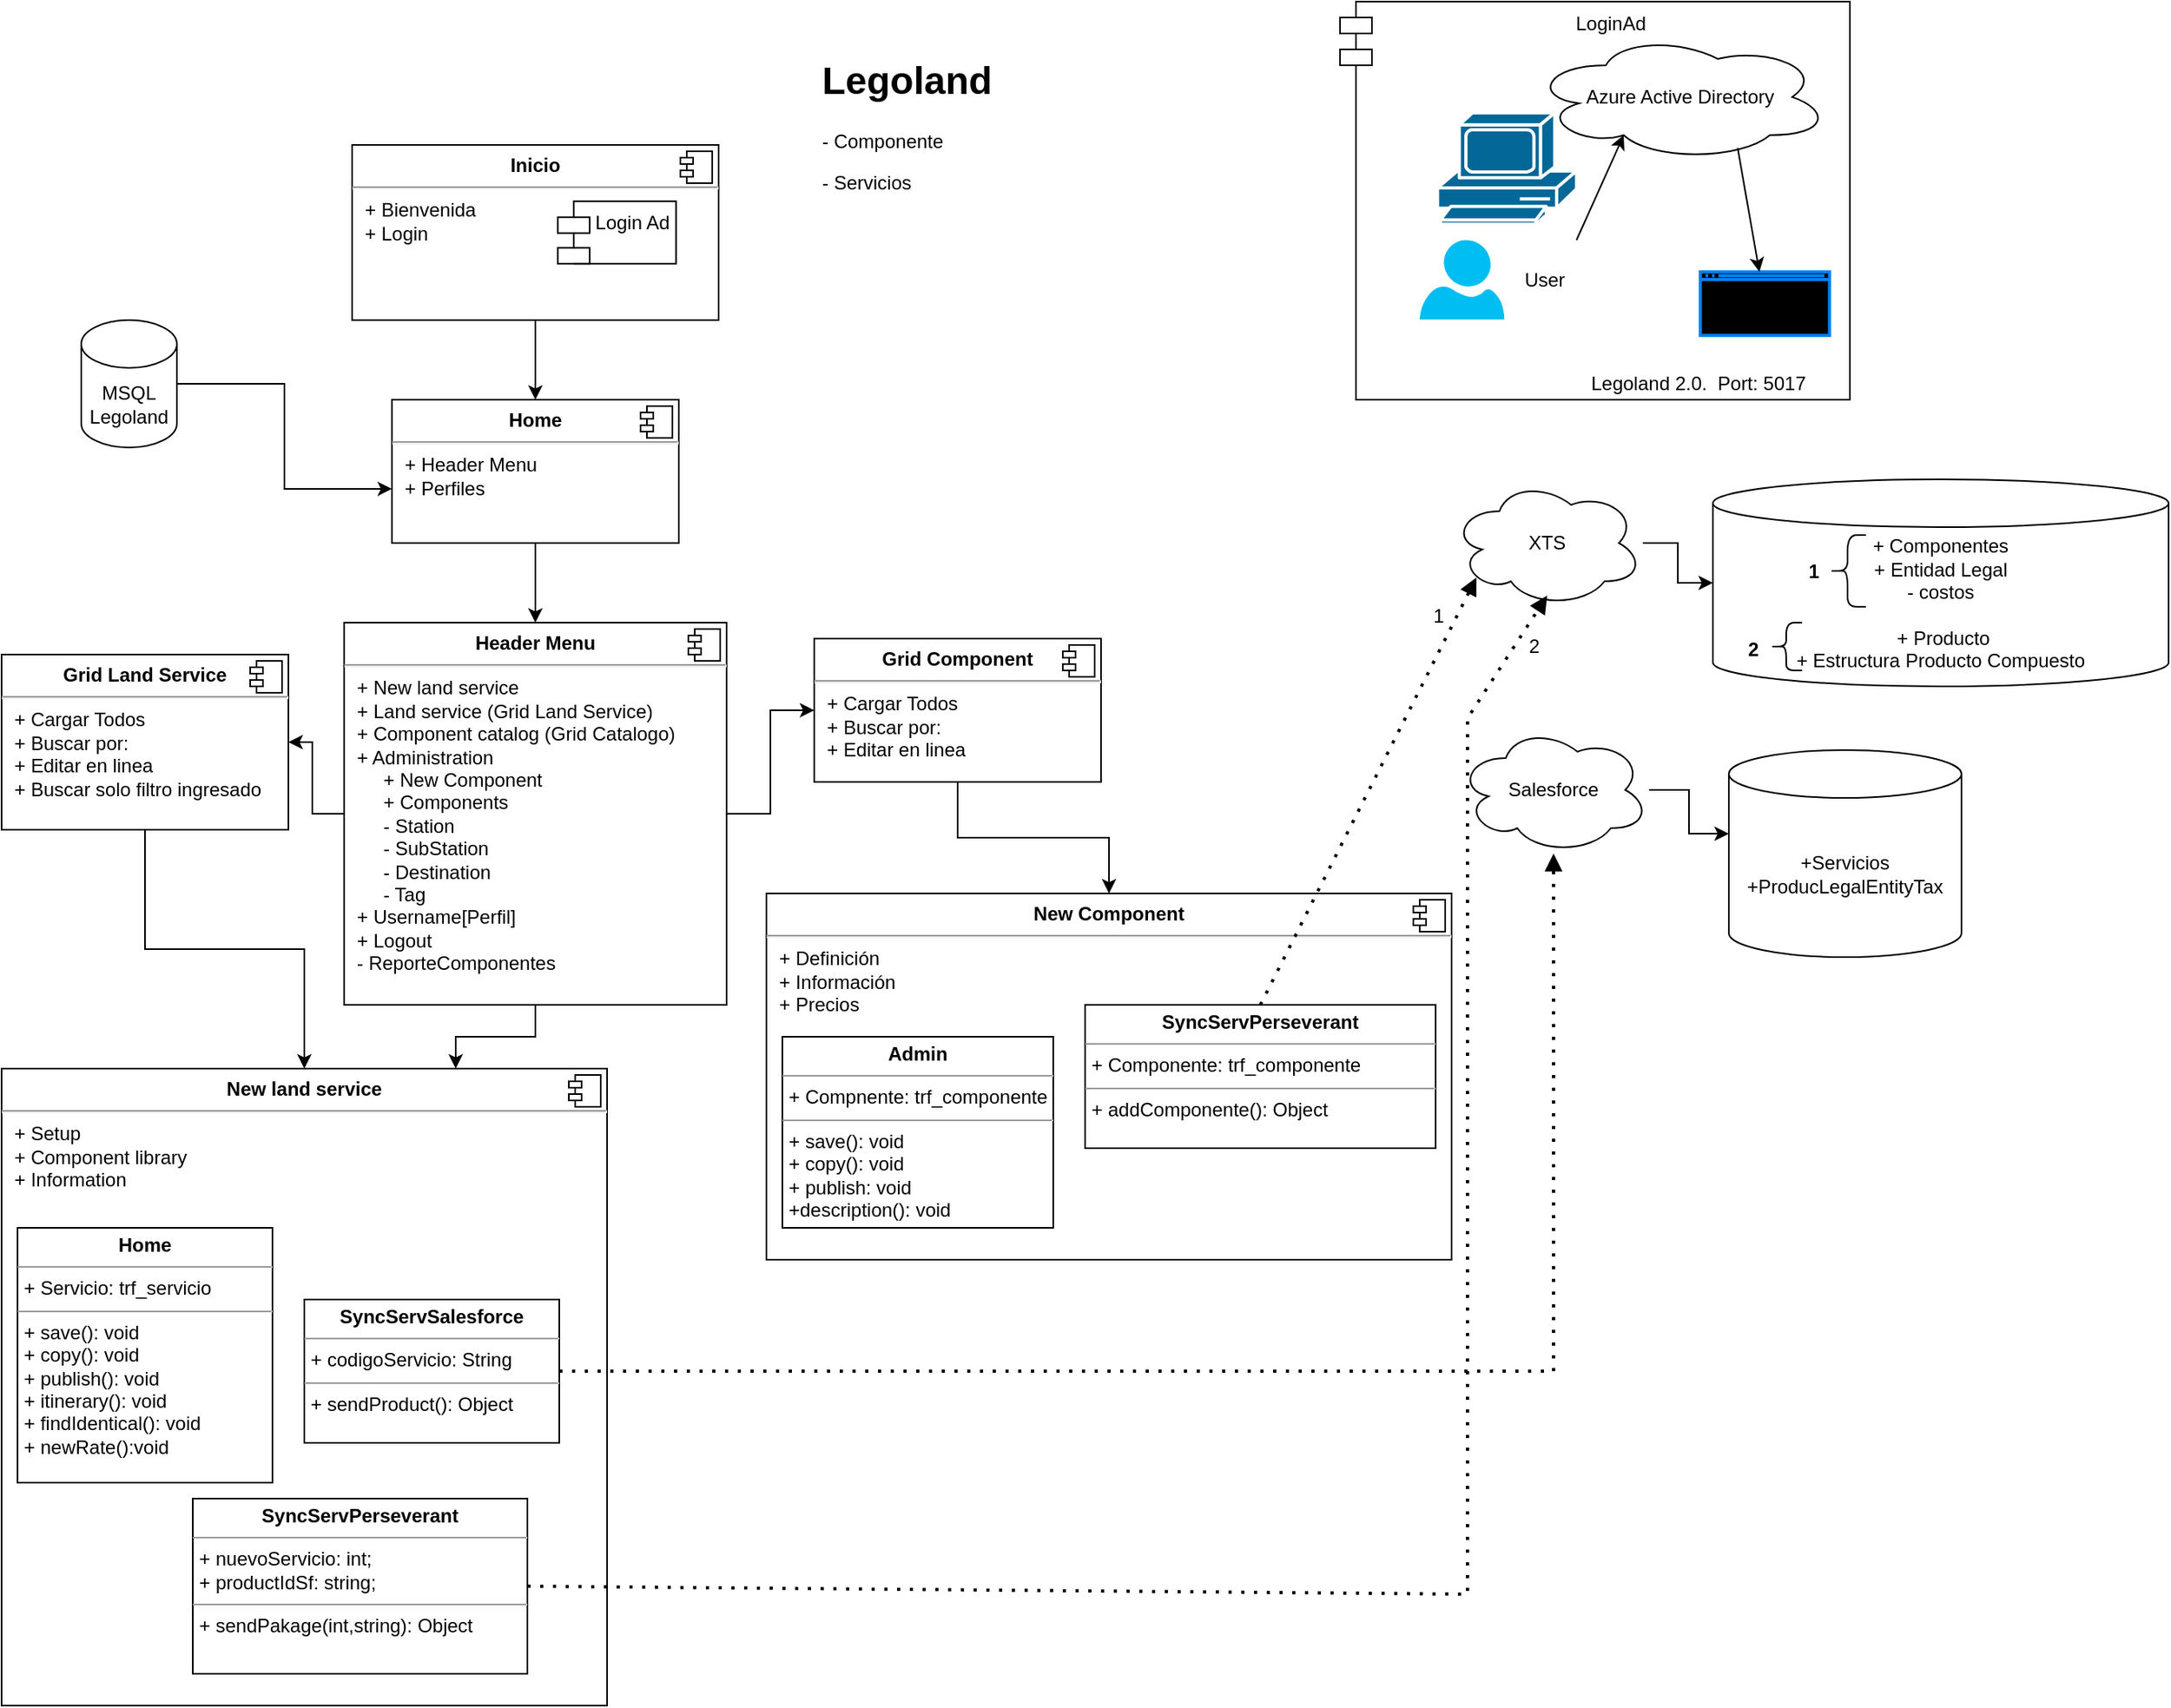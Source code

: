 <mxfile version="23.0.2" type="device">
  <diagram name="Página-1" id="hvUKiegdO5NY6V_EGWbR">
    <mxGraphModel dx="1306" dy="854" grid="1" gridSize="10" guides="1" tooltips="1" connect="1" arrows="1" fold="1" page="1" pageScale="1" pageWidth="827" pageHeight="1169" math="0" shadow="0">
      <root>
        <mxCell id="0" />
        <mxCell id="1" parent="0" />
        <mxCell id="Fd9paL_t9iBPJfcG7-ev-1" value="MSQL&lt;br&gt;Legoland" style="shape=cylinder3;whiteSpace=wrap;html=1;boundedLbl=1;backgroundOutline=1;size=15;" parent="1" vertex="1">
          <mxGeometry x="60" y="210" width="60" height="80" as="geometry" />
        </mxCell>
        <mxCell id="Fd9paL_t9iBPJfcG7-ev-6" value="" style="group" parent="1" vertex="1" connectable="0">
          <mxGeometry x="230" y="100" width="230" height="110" as="geometry" />
        </mxCell>
        <mxCell id="Fd9paL_t9iBPJfcG7-ev-2" value="&lt;p style=&quot;margin:0px;margin-top:6px;text-align:center;&quot;&gt;&lt;b&gt;Inicio&lt;/b&gt;&lt;/p&gt;&lt;hr&gt;&lt;p style=&quot;margin:0px;margin-left:8px;&quot;&gt;+ Bienvenida&lt;/p&gt;&lt;p style=&quot;margin:0px;margin-left:8px;&quot;&gt;+ Login&lt;/p&gt;" style="align=left;overflow=fill;html=1;dropTarget=0;whiteSpace=wrap;movable=1;resizable=1;rotatable=1;deletable=1;editable=1;locked=0;connectable=1;" parent="Fd9paL_t9iBPJfcG7-ev-6" vertex="1">
          <mxGeometry width="230" height="110" as="geometry" />
        </mxCell>
        <mxCell id="Fd9paL_t9iBPJfcG7-ev-3" value="" style="shape=component;jettyWidth=8;jettyHeight=4;movable=1;resizable=1;rotatable=1;deletable=1;editable=1;locked=0;connectable=1;" parent="Fd9paL_t9iBPJfcG7-ev-2" vertex="1">
          <mxGeometry x="1" width="20" height="20" relative="1" as="geometry">
            <mxPoint x="-24" y="4" as="offset" />
          </mxGeometry>
        </mxCell>
        <mxCell id="Fd9paL_t9iBPJfcG7-ev-4" value="Login Ad" style="shape=module;align=left;spacingLeft=20;align=center;verticalAlign=top;whiteSpace=wrap;html=1;movable=1;resizable=1;rotatable=1;deletable=1;editable=1;locked=0;connectable=1;" parent="Fd9paL_t9iBPJfcG7-ev-6" vertex="1">
          <mxGeometry x="129.097" y="35.357" width="74.194" height="39.286" as="geometry" />
        </mxCell>
        <mxCell id="Fd9paL_t9iBPJfcG7-ev-7" value="" style="endArrow=classic;html=1;rounded=0;exitX=0.5;exitY=1;exitDx=0;exitDy=0;entryX=0.5;entryY=0;entryDx=0;entryDy=0;" parent="1" source="Fd9paL_t9iBPJfcG7-ev-2" target="Fd9paL_t9iBPJfcG7-ev-8" edge="1">
          <mxGeometry width="50" height="50" relative="1" as="geometry">
            <mxPoint x="380" y="410" as="sourcePoint" />
            <mxPoint x="345" y="320" as="targetPoint" />
          </mxGeometry>
        </mxCell>
        <mxCell id="Fd9paL_t9iBPJfcG7-ev-14" style="edgeStyle=orthogonalEdgeStyle;rounded=0;orthogonalLoop=1;jettySize=auto;html=1;" parent="1" source="Fd9paL_t9iBPJfcG7-ev-8" target="Fd9paL_t9iBPJfcG7-ev-11" edge="1">
          <mxGeometry relative="1" as="geometry" />
        </mxCell>
        <mxCell id="Fd9paL_t9iBPJfcG7-ev-8" value="&lt;p style=&quot;margin:0px;margin-top:6px;text-align:center;&quot;&gt;&lt;b&gt;Home&lt;/b&gt;&lt;/p&gt;&lt;hr&gt;&lt;p style=&quot;margin:0px;margin-left:8px;&quot;&gt;+ Header Menu&lt;br&gt;&lt;/p&gt;&lt;p style=&quot;margin:0px;margin-left:8px;&quot;&gt;+ Perfiles&lt;/p&gt;" style="align=left;overflow=fill;html=1;dropTarget=0;whiteSpace=wrap;" parent="1" vertex="1">
          <mxGeometry x="255" y="260" width="180" height="90" as="geometry" />
        </mxCell>
        <mxCell id="Fd9paL_t9iBPJfcG7-ev-9" value="" style="shape=component;jettyWidth=8;jettyHeight=4;" parent="Fd9paL_t9iBPJfcG7-ev-8" vertex="1">
          <mxGeometry x="1" width="20" height="20" relative="1" as="geometry">
            <mxPoint x="-24" y="4" as="offset" />
          </mxGeometry>
        </mxCell>
        <mxCell id="Fd9paL_t9iBPJfcG7-ev-10" style="edgeStyle=orthogonalEdgeStyle;rounded=0;orthogonalLoop=1;jettySize=auto;html=1;entryX=0;entryY=0.622;entryDx=0;entryDy=0;entryPerimeter=0;" parent="1" source="Fd9paL_t9iBPJfcG7-ev-1" target="Fd9paL_t9iBPJfcG7-ev-8" edge="1">
          <mxGeometry relative="1" as="geometry" />
        </mxCell>
        <mxCell id="Fd9paL_t9iBPJfcG7-ev-24" style="edgeStyle=orthogonalEdgeStyle;rounded=0;orthogonalLoop=1;jettySize=auto;html=1;" parent="1" source="Fd9paL_t9iBPJfcG7-ev-11" target="Fd9paL_t9iBPJfcG7-ev-17" edge="1">
          <mxGeometry relative="1" as="geometry" />
        </mxCell>
        <mxCell id="pxI8r0NNNK0uRZR5ZX3m-1" style="edgeStyle=orthogonalEdgeStyle;rounded=0;orthogonalLoop=1;jettySize=auto;html=1;entryX=1;entryY=0.5;entryDx=0;entryDy=0;" edge="1" parent="1" source="Fd9paL_t9iBPJfcG7-ev-11" target="Fd9paL_t9iBPJfcG7-ev-15">
          <mxGeometry relative="1" as="geometry" />
        </mxCell>
        <mxCell id="pxI8r0NNNK0uRZR5ZX3m-8" style="edgeStyle=orthogonalEdgeStyle;rounded=0;orthogonalLoop=1;jettySize=auto;html=1;entryX=0.75;entryY=0;entryDx=0;entryDy=0;" edge="1" parent="1" source="Fd9paL_t9iBPJfcG7-ev-11" target="Fd9paL_t9iBPJfcG7-ev-19">
          <mxGeometry relative="1" as="geometry" />
        </mxCell>
        <mxCell id="Fd9paL_t9iBPJfcG7-ev-11" value="&lt;p style=&quot;margin:0px;margin-top:6px;text-align:center;&quot;&gt;&lt;b&gt;Header Menu&lt;/b&gt;&lt;/p&gt;&lt;hr&gt;&lt;p style=&quot;margin:0px;margin-left:8px;&quot;&gt;+ New land service&amp;nbsp;&lt;br&gt;+ Land service (Grid Land Service)&lt;/p&gt;&lt;p style=&quot;margin:0px;margin-left:8px;&quot;&gt;+ Component catalog (Grid Catalogo)&lt;/p&gt;&lt;p style=&quot;margin:0px;margin-left:8px;&quot;&gt;+ Administration&lt;br&gt;&lt;/p&gt;&lt;p style=&quot;margin:0px;margin-left:8px;&quot;&gt;&amp;nbsp; &amp;nbsp; &amp;nbsp;+ New Component&lt;/p&gt;&lt;p style=&quot;margin:0px;margin-left:8px;&quot;&gt;&amp;nbsp; &amp;nbsp; &amp;nbsp;+ Components&lt;/p&gt;&lt;p style=&quot;margin:0px;margin-left:8px;&quot;&gt;&amp;nbsp; &amp;nbsp; &amp;nbsp;- Station&lt;/p&gt;&lt;p style=&quot;margin:0px;margin-left:8px;&quot;&gt;&amp;nbsp; &amp;nbsp; &amp;nbsp;- SubStation&lt;/p&gt;&lt;p style=&quot;margin:0px;margin-left:8px;&quot;&gt;&amp;nbsp; &amp;nbsp; &amp;nbsp;- Destination&lt;/p&gt;&lt;p style=&quot;margin:0px;margin-left:8px;&quot;&gt;&amp;nbsp; &amp;nbsp; &amp;nbsp;- Tag&lt;/p&gt;&lt;p style=&quot;margin:0px;margin-left:8px;&quot;&gt;+ Username[Perfil]&lt;/p&gt;&lt;p style=&quot;margin:0px;margin-left:8px;&quot;&gt;+ Logout&lt;/p&gt;&lt;p style=&quot;margin:0px;margin-left:8px;&quot;&gt;- ReporteComponentes&lt;/p&gt;" style="align=left;overflow=fill;html=1;dropTarget=0;whiteSpace=wrap;" parent="1" vertex="1">
          <mxGeometry x="225" y="400" width="240" height="240" as="geometry" />
        </mxCell>
        <mxCell id="Fd9paL_t9iBPJfcG7-ev-12" value="" style="shape=component;jettyWidth=8;jettyHeight=4;" parent="Fd9paL_t9iBPJfcG7-ev-11" vertex="1">
          <mxGeometry x="1" width="20" height="20" relative="1" as="geometry">
            <mxPoint x="-24" y="4" as="offset" />
          </mxGeometry>
        </mxCell>
        <mxCell id="Fd9paL_t9iBPJfcG7-ev-28" style="edgeStyle=orthogonalEdgeStyle;rounded=0;orthogonalLoop=1;jettySize=auto;html=1;" parent="1" source="Fd9paL_t9iBPJfcG7-ev-15" target="Fd9paL_t9iBPJfcG7-ev-19" edge="1">
          <mxGeometry relative="1" as="geometry" />
        </mxCell>
        <mxCell id="Fd9paL_t9iBPJfcG7-ev-15" value="&lt;p style=&quot;margin:0px;margin-top:6px;text-align:center;&quot;&gt;&lt;b&gt;Grid Land Service&lt;/b&gt;&lt;/p&gt;&lt;hr&gt;&lt;p style=&quot;margin:0px;margin-left:8px;&quot;&gt;+ Cargar Todos&lt;br&gt;+ Buscar por:&lt;/p&gt;&lt;p style=&quot;margin:0px;margin-left:8px;&quot;&gt;+ Editar en linea&lt;/p&gt;&lt;p style=&quot;margin:0px;margin-left:8px;&quot;&gt;+ Buscar solo filtro ingresado&lt;/p&gt;" style="align=left;overflow=fill;html=1;dropTarget=0;whiteSpace=wrap;" parent="1" vertex="1">
          <mxGeometry x="10" y="420" width="180" height="110" as="geometry" />
        </mxCell>
        <mxCell id="Fd9paL_t9iBPJfcG7-ev-16" value="" style="shape=component;jettyWidth=8;jettyHeight=4;" parent="Fd9paL_t9iBPJfcG7-ev-15" vertex="1">
          <mxGeometry x="1" width="20" height="20" relative="1" as="geometry">
            <mxPoint x="-24" y="4" as="offset" />
          </mxGeometry>
        </mxCell>
        <mxCell id="Fd9paL_t9iBPJfcG7-ev-26" style="edgeStyle=orthogonalEdgeStyle;rounded=0;orthogonalLoop=1;jettySize=auto;html=1;entryX=0.5;entryY=0;entryDx=0;entryDy=0;" parent="1" source="Fd9paL_t9iBPJfcG7-ev-17" target="Fd9paL_t9iBPJfcG7-ev-21" edge="1">
          <mxGeometry relative="1" as="geometry" />
        </mxCell>
        <mxCell id="Fd9paL_t9iBPJfcG7-ev-17" value="&lt;p style=&quot;margin:0px;margin-top:6px;text-align:center;&quot;&gt;&lt;b&gt;Grid Component&lt;/b&gt;&lt;/p&gt;&lt;hr&gt;&lt;p style=&quot;margin:0px;margin-left:8px;&quot;&gt;+ Cargar Todos&lt;br&gt;+ Buscar por:&amp;nbsp;&lt;/p&gt;&lt;p style=&quot;margin:0px;margin-left:8px;&quot;&gt;+ Editar en linea&amp;nbsp;&amp;nbsp;&lt;/p&gt;" style="align=left;overflow=fill;html=1;dropTarget=0;whiteSpace=wrap;" parent="1" vertex="1">
          <mxGeometry x="520" y="410" width="180" height="90" as="geometry" />
        </mxCell>
        <mxCell id="Fd9paL_t9iBPJfcG7-ev-18" value="" style="shape=component;jettyWidth=8;jettyHeight=4;" parent="Fd9paL_t9iBPJfcG7-ev-17" vertex="1">
          <mxGeometry x="1" width="20" height="20" relative="1" as="geometry">
            <mxPoint x="-24" y="4" as="offset" />
          </mxGeometry>
        </mxCell>
        <mxCell id="Fd9paL_t9iBPJfcG7-ev-19" value="&lt;p style=&quot;margin:0px;margin-top:6px;text-align:center;&quot;&gt;&lt;b&gt;New land service&lt;/b&gt;&lt;/p&gt;&lt;hr&gt;&lt;p style=&quot;margin:0px;margin-left:8px;&quot;&gt;+ Setup&lt;br&gt;+ Component library&lt;/p&gt;&lt;p style=&quot;margin:0px;margin-left:8px;&quot;&gt;+ Information&lt;/p&gt;" style="align=left;overflow=fill;html=1;dropTarget=0;whiteSpace=wrap;" parent="1" vertex="1">
          <mxGeometry x="10" y="680" width="380" height="400" as="geometry" />
        </mxCell>
        <mxCell id="Fd9paL_t9iBPJfcG7-ev-20" value="" style="shape=component;jettyWidth=8;jettyHeight=4;" parent="Fd9paL_t9iBPJfcG7-ev-19" vertex="1">
          <mxGeometry x="1" width="20" height="20" relative="1" as="geometry">
            <mxPoint x="-24" y="4" as="offset" />
          </mxGeometry>
        </mxCell>
        <mxCell id="Fd9paL_t9iBPJfcG7-ev-21" value="&lt;p style=&quot;margin:0px;margin-top:6px;text-align:center;&quot;&gt;&lt;b&gt;New Component&lt;/b&gt;&lt;/p&gt;&lt;hr&gt;&lt;p style=&quot;margin:0px;margin-left:8px;&quot;&gt;+ Definición&lt;br&gt;+ Información&lt;/p&gt;&lt;p style=&quot;margin:0px;margin-left:8px;&quot;&gt;+ Precios&lt;/p&gt;" style="align=left;overflow=fill;html=1;dropTarget=0;whiteSpace=wrap;" parent="1" vertex="1">
          <mxGeometry x="490" y="570" width="430" height="230" as="geometry" />
        </mxCell>
        <mxCell id="Fd9paL_t9iBPJfcG7-ev-22" value="" style="shape=component;jettyWidth=8;jettyHeight=4;" parent="Fd9paL_t9iBPJfcG7-ev-21" vertex="1">
          <mxGeometry x="1" width="20" height="20" relative="1" as="geometry">
            <mxPoint x="-24" y="4" as="offset" />
          </mxGeometry>
        </mxCell>
        <mxCell id="s5vD3qKEOOoGVqszgRcH-15" value="" style="group" parent="1" vertex="1" connectable="0">
          <mxGeometry x="850" y="10" width="320" height="250" as="geometry" />
        </mxCell>
        <mxCell id="s5vD3qKEOOoGVqszgRcH-11" value="LoginAd" style="shape=module;align=left;spacingLeft=20;align=center;verticalAlign=top;whiteSpace=wrap;html=1;" parent="s5vD3qKEOOoGVqszgRcH-15" vertex="1">
          <mxGeometry width="320" height="250.0" as="geometry" />
        </mxCell>
        <mxCell id="s5vD3qKEOOoGVqszgRcH-13" value="" style="group" parent="s5vD3qKEOOoGVqszgRcH-15" vertex="1" connectable="0">
          <mxGeometry x="50" y="20" width="260" height="219.58" as="geometry" />
        </mxCell>
        <mxCell id="s5vD3qKEOOoGVqszgRcH-6" value="Legoland 2.0.&amp;nbsp; Port: 5017" style="text;html=1;strokeColor=none;fillColor=none;align=center;verticalAlign=middle;whiteSpace=wrap;rounded=0;" parent="s5vD3qKEOOoGVqszgRcH-13" vertex="1">
          <mxGeometry x="90" y="219.58" width="170" as="geometry" />
        </mxCell>
        <mxCell id="s5vD3qKEOOoGVqszgRcH-12" value="" style="group" parent="s5vD3qKEOOoGVqszgRcH-13" vertex="1" connectable="0">
          <mxGeometry width="257.204" height="189.637" as="geometry" />
        </mxCell>
        <mxCell id="s5vD3qKEOOoGVqszgRcH-1" value="Azure Active Directory" style="ellipse;shape=cloud;whiteSpace=wrap;html=1;" parent="s5vD3qKEOOoGVqszgRcH-12" vertex="1">
          <mxGeometry x="70" width="187.2" height="79.85" as="geometry" />
        </mxCell>
        <mxCell id="s5vD3qKEOOoGVqszgRcH-2" value="" style="shape=mxgraph.cisco.computers_and_peripherals.pc;html=1;pointerEvents=1;dashed=0;fillColor=#036897;strokeColor=#ffffff;strokeWidth=2;verticalLabelPosition=bottom;verticalAlign=top;align=center;outlineConnect=0;" parent="s5vD3qKEOOoGVqszgRcH-12" vertex="1">
          <mxGeometry x="11.183" y="49.905" width="87.226" height="69.866" as="geometry" />
        </mxCell>
        <mxCell id="s5vD3qKEOOoGVqszgRcH-3" value="" style="html=1;verticalLabelPosition=bottom;align=center;labelBackgroundColor=#ffffff;verticalAlign=top;strokeWidth=2;strokeColor=#0080F0;shadow=0;dashed=0;shape=mxgraph.ios7.icons.window;fillColor=#000000;" parent="s5vD3qKEOOoGVqszgRcH-12" vertex="1">
          <mxGeometry x="176.129" y="149.714" width="81.075" height="39.924" as="geometry" />
        </mxCell>
        <mxCell id="s5vD3qKEOOoGVqszgRcH-7" value="" style="verticalLabelPosition=bottom;html=1;verticalAlign=top;align=center;strokeColor=none;fillColor=#00BEF2;shape=mxgraph.azure.user;" parent="s5vD3qKEOOoGVqszgRcH-12" vertex="1">
          <mxGeometry y="129.752" width="53.118" height="49.905" as="geometry" />
        </mxCell>
        <mxCell id="s5vD3qKEOOoGVqszgRcH-8" value="User" style="text;html=1;strokeColor=none;fillColor=none;align=center;verticalAlign=middle;whiteSpace=wrap;rounded=0;" parent="s5vD3qKEOOoGVqszgRcH-12" vertex="1">
          <mxGeometry x="44.731" y="139.733" width="67.097" height="29.943" as="geometry" />
        </mxCell>
        <mxCell id="s5vD3qKEOOoGVqszgRcH-9" value="" style="endArrow=classic;html=1;rounded=0;entryX=0.31;entryY=0.8;entryDx=0;entryDy=0;entryPerimeter=0;" parent="s5vD3qKEOOoGVqszgRcH-12" target="s5vD3qKEOOoGVqszgRcH-1" edge="1">
          <mxGeometry width="50" height="50" relative="1" as="geometry">
            <mxPoint x="98.409" y="129.752" as="sourcePoint" />
            <mxPoint x="154.323" y="79.847" as="targetPoint" />
          </mxGeometry>
        </mxCell>
        <mxCell id="s5vD3qKEOOoGVqszgRcH-10" value="" style="endArrow=classic;html=1;rounded=0;exitX=0.692;exitY=0.9;exitDx=0;exitDy=0;exitPerimeter=0;" parent="s5vD3qKEOOoGVqszgRcH-12" source="s5vD3qKEOOoGVqszgRcH-1" target="s5vD3qKEOOoGVqszgRcH-3" edge="1">
          <mxGeometry width="50" height="50" relative="1" as="geometry">
            <mxPoint x="223.656" y="109.79" as="sourcePoint" />
            <mxPoint x="279.57" y="59.885" as="targetPoint" />
          </mxGeometry>
        </mxCell>
        <mxCell id="2QgaaNyBV8Mvcg13I9mV-8" style="edgeStyle=orthogonalEdgeStyle;rounded=0;orthogonalLoop=1;jettySize=auto;html=1;" parent="1" source="2QgaaNyBV8Mvcg13I9mV-1" target="2QgaaNyBV8Mvcg13I9mV-6" edge="1">
          <mxGeometry relative="1" as="geometry" />
        </mxCell>
        <mxCell id="2QgaaNyBV8Mvcg13I9mV-1" value="XTS" style="ellipse;shape=cloud;whiteSpace=wrap;html=1;" parent="1" vertex="1">
          <mxGeometry x="920" y="310" width="120" height="80" as="geometry" />
        </mxCell>
        <mxCell id="2QgaaNyBV8Mvcg13I9mV-2" value="Salesforce" style="ellipse;shape=cloud;whiteSpace=wrap;html=1;" parent="1" vertex="1">
          <mxGeometry x="924" y="465" width="120" height="80" as="geometry" />
        </mxCell>
        <mxCell id="2QgaaNyBV8Mvcg13I9mV-5" value="" style="endArrow=block;dashed=1;html=1;dashPattern=1 3;strokeWidth=2;rounded=0;endFill=1;exitX=1;exitY=0.5;exitDx=0;exitDy=0;" parent="1" source="pxI8r0NNNK0uRZR5ZX3m-9" target="2QgaaNyBV8Mvcg13I9mV-2" edge="1">
          <mxGeometry width="50" height="50" relative="1" as="geometry">
            <mxPoint x="560" y="920" as="sourcePoint" />
            <mxPoint x="690" y="410" as="targetPoint" />
            <Array as="points">
              <mxPoint x="984" y="870" />
            </Array>
          </mxGeometry>
        </mxCell>
        <mxCell id="2QgaaNyBV8Mvcg13I9mV-6" value="+ Componentes&lt;br&gt;+ Entidad Legal&lt;br&gt;- costos&lt;br&gt;&lt;br&gt;&amp;nbsp;+ Producto&lt;br&gt;+ Estructura Producto Compuesto" style="shape=cylinder3;whiteSpace=wrap;html=1;boundedLbl=1;backgroundOutline=1;size=15;" parent="1" vertex="1">
          <mxGeometry x="1084" y="310" width="286" height="130" as="geometry" />
        </mxCell>
        <mxCell id="2QgaaNyBV8Mvcg13I9mV-7" value="+Servicios&lt;br&gt;+ProducLegalEntityTax" style="shape=cylinder3;whiteSpace=wrap;html=1;boundedLbl=1;backgroundOutline=1;size=15;" parent="1" vertex="1">
          <mxGeometry x="1094" y="480" width="146" height="130" as="geometry" />
        </mxCell>
        <mxCell id="2QgaaNyBV8Mvcg13I9mV-9" style="edgeStyle=orthogonalEdgeStyle;rounded=0;orthogonalLoop=1;jettySize=auto;html=1;entryX=0;entryY=0;entryDx=0;entryDy=52.5;entryPerimeter=0;" parent="1" source="2QgaaNyBV8Mvcg13I9mV-2" target="2QgaaNyBV8Mvcg13I9mV-7" edge="1">
          <mxGeometry relative="1" as="geometry" />
        </mxCell>
        <mxCell id="2QgaaNyBV8Mvcg13I9mV-11" value="&lt;h1&gt;Legoland&lt;/h1&gt;&lt;p&gt;- Componente&lt;/p&gt;&lt;p&gt;- Servicios&lt;/p&gt;" style="text;html=1;strokeColor=none;fillColor=none;spacing=5;spacingTop=-20;whiteSpace=wrap;overflow=hidden;rounded=0;" parent="1" vertex="1">
          <mxGeometry x="520" y="40" width="190" height="100" as="geometry" />
        </mxCell>
        <mxCell id="pxI8r0NNNK0uRZR5ZX3m-2" value="&lt;p style=&quot;margin:0px;margin-top:4px;text-align:center;&quot;&gt;&lt;b&gt;Admin&lt;/b&gt;&lt;/p&gt;&lt;hr size=&quot;1&quot;&gt;&lt;p style=&quot;margin:0px;margin-left:4px;&quot;&gt;+ Compnente: trf_componente&lt;/p&gt;&lt;hr size=&quot;1&quot;&gt;&lt;p style=&quot;margin:0px;margin-left:4px;&quot;&gt;+ save(): void&lt;/p&gt;&lt;p style=&quot;margin:0px;margin-left:4px;&quot;&gt;+ copy(): void&lt;/p&gt;&lt;p style=&quot;margin:0px;margin-left:4px;&quot;&gt;+ publish: void&lt;/p&gt;&lt;p style=&quot;margin:0px;margin-left:4px;&quot;&gt;+description(): void&lt;/p&gt;" style="verticalAlign=top;align=left;overflow=fill;fontSize=12;fontFamily=Helvetica;html=1;whiteSpace=wrap;" vertex="1" parent="1">
          <mxGeometry x="500" y="660" width="170" height="120" as="geometry" />
        </mxCell>
        <mxCell id="pxI8r0NNNK0uRZR5ZX3m-3" value="&lt;p style=&quot;margin:0px;margin-top:4px;text-align:center;&quot;&gt;&lt;b&gt;SyncServPerseverant&lt;/b&gt;&lt;/p&gt;&lt;hr size=&quot;1&quot;&gt;&lt;p style=&quot;margin:0px;margin-left:4px;&quot;&gt;+ Componente: trf_componente&lt;/p&gt;&lt;hr size=&quot;1&quot;&gt;&lt;p style=&quot;margin:0px;margin-left:4px;&quot;&gt;+ addComponente(): Object&lt;/p&gt;" style="verticalAlign=top;align=left;overflow=fill;fontSize=12;fontFamily=Helvetica;html=1;whiteSpace=wrap;" vertex="1" parent="1">
          <mxGeometry x="690" y="640" width="220" height="90" as="geometry" />
        </mxCell>
        <mxCell id="pxI8r0NNNK0uRZR5ZX3m-4" value="" style="endArrow=block;dashed=1;html=1;dashPattern=1 3;strokeWidth=2;rounded=0;exitX=0.5;exitY=0;exitDx=0;exitDy=0;entryX=0.13;entryY=0.77;entryDx=0;entryDy=0;entryPerimeter=0;endFill=1;" edge="1" parent="1" source="pxI8r0NNNK0uRZR5ZX3m-3" target="2QgaaNyBV8Mvcg13I9mV-1">
          <mxGeometry width="50" height="50" relative="1" as="geometry">
            <mxPoint x="810" y="460" as="sourcePoint" />
            <mxPoint x="860" y="410" as="targetPoint" />
          </mxGeometry>
        </mxCell>
        <mxCell id="pxI8r0NNNK0uRZR5ZX3m-7" value="&lt;p style=&quot;margin:0px;margin-top:4px;text-align:center;&quot;&gt;&lt;b&gt;Home&lt;/b&gt;&lt;/p&gt;&lt;hr size=&quot;1&quot;&gt;&lt;p style=&quot;margin:0px;margin-left:4px;&quot;&gt;+ Servicio: trf_servicio&lt;/p&gt;&lt;hr size=&quot;1&quot;&gt;&lt;p style=&quot;margin:0px;margin-left:4px;&quot;&gt;+ save(): void&lt;/p&gt;&lt;p style=&quot;margin:0px;margin-left:4px;&quot;&gt;+ copy(): void&lt;/p&gt;&lt;p style=&quot;margin:0px;margin-left:4px;&quot;&gt;+ publish(): void&lt;/p&gt;&lt;p style=&quot;margin:0px;margin-left:4px;&quot;&gt;+ itinerary(): void&lt;/p&gt;&lt;p style=&quot;margin:0px;margin-left:4px;&quot;&gt;+ findIdentical(): void&lt;/p&gt;&lt;p style=&quot;margin:0px;margin-left:4px;&quot;&gt;+ newRate():void&lt;/p&gt;&lt;p style=&quot;margin:0px;margin-left:4px;&quot;&gt;&lt;br&gt;&lt;/p&gt;" style="verticalAlign=top;align=left;overflow=fill;fontSize=12;fontFamily=Helvetica;html=1;whiteSpace=wrap;" vertex="1" parent="1">
          <mxGeometry x="20" y="780" width="160" height="160" as="geometry" />
        </mxCell>
        <mxCell id="pxI8r0NNNK0uRZR5ZX3m-9" value="&lt;p style=&quot;margin:0px;margin-top:4px;text-align:center;&quot;&gt;&lt;b&gt;SyncServSalesforce&lt;/b&gt;&lt;/p&gt;&lt;hr size=&quot;1&quot;&gt;&lt;p style=&quot;margin:0px;margin-left:4px;&quot;&gt;+ codigoServicio: String&lt;/p&gt;&lt;hr size=&quot;1&quot;&gt;&lt;p style=&quot;margin:0px;margin-left:4px;&quot;&gt;+ sendProduct(): Object&lt;/p&gt;" style="verticalAlign=top;align=left;overflow=fill;fontSize=12;fontFamily=Helvetica;html=1;whiteSpace=wrap;" vertex="1" parent="1">
          <mxGeometry x="200" y="825" width="160" height="90" as="geometry" />
        </mxCell>
        <mxCell id="pxI8r0NNNK0uRZR5ZX3m-10" value="&lt;p style=&quot;margin:0px;margin-top:4px;text-align:center;&quot;&gt;&lt;b&gt;SyncServPerseverant&lt;/b&gt;&lt;/p&gt;&lt;hr size=&quot;1&quot;&gt;&lt;p style=&quot;margin:0px;margin-left:4px;&quot;&gt;+ nuevoServicio: int;&lt;/p&gt;&lt;p style=&quot;margin:0px;margin-left:4px;&quot;&gt;+ productIdSf: string;&lt;/p&gt;&lt;hr size=&quot;1&quot;&gt;&lt;p style=&quot;margin:0px;margin-left:4px;&quot;&gt;+ sendPakage(int,string): Object&lt;/p&gt;" style="verticalAlign=top;align=left;overflow=fill;fontSize=12;fontFamily=Helvetica;html=1;whiteSpace=wrap;" vertex="1" parent="1">
          <mxGeometry x="130" y="950" width="210" height="110" as="geometry" />
        </mxCell>
        <mxCell id="pxI8r0NNNK0uRZR5ZX3m-11" value="" style="endArrow=block;dashed=1;html=1;dashPattern=1 3;strokeWidth=2;rounded=0;exitX=1;exitY=0.5;exitDx=0;exitDy=0;entryX=0.5;entryY=0.913;entryDx=0;entryDy=0;entryPerimeter=0;endFill=1;" edge="1" parent="1" source="pxI8r0NNNK0uRZR5ZX3m-10" target="2QgaaNyBV8Mvcg13I9mV-1">
          <mxGeometry width="50" height="50" relative="1" as="geometry">
            <mxPoint x="570" y="1030" as="sourcePoint" />
            <mxPoint x="1130" y="1005" as="targetPoint" />
            <Array as="points">
              <mxPoint x="930" y="1010" />
              <mxPoint x="930" y="460" />
            </Array>
          </mxGeometry>
        </mxCell>
        <mxCell id="pxI8r0NNNK0uRZR5ZX3m-12" value="1" style="text;html=1;strokeColor=none;fillColor=none;align=center;verticalAlign=middle;whiteSpace=wrap;rounded=0;" vertex="1" parent="1">
          <mxGeometry x="900" y="380.5" width="24" height="30" as="geometry" />
        </mxCell>
        <mxCell id="pxI8r0NNNK0uRZR5ZX3m-13" value="2" style="text;html=1;strokeColor=none;fillColor=none;align=center;verticalAlign=middle;whiteSpace=wrap;rounded=0;" vertex="1" parent="1">
          <mxGeometry x="954" y="400" width="36" height="30" as="geometry" />
        </mxCell>
        <mxCell id="pxI8r0NNNK0uRZR5ZX3m-15" value="" style="shape=curlyBracket;whiteSpace=wrap;html=1;rounded=1;labelPosition=left;verticalLabelPosition=middle;align=right;verticalAlign=middle;size=0.5;" vertex="1" parent="1">
          <mxGeometry x="1157" y="345" width="23" height="45" as="geometry" />
        </mxCell>
        <mxCell id="pxI8r0NNNK0uRZR5ZX3m-16" value="" style="shape=curlyBracket;whiteSpace=wrap;html=1;rounded=1;labelPosition=left;verticalLabelPosition=middle;align=right;verticalAlign=middle;" vertex="1" parent="1">
          <mxGeometry x="1120" y="400" width="20" height="30" as="geometry" />
        </mxCell>
        <mxCell id="pxI8r0NNNK0uRZR5ZX3m-17" value="1" style="text;align=center;fontStyle=1;verticalAlign=middle;spacingLeft=3;spacingRight=3;strokeColor=none;rotatable=0;points=[[0,0.5],[1,0.5]];portConstraint=eastwest;html=1;" vertex="1" parent="1">
          <mxGeometry x="1130" y="354.5" width="34" height="26" as="geometry" />
        </mxCell>
        <mxCell id="pxI8r0NNNK0uRZR5ZX3m-18" value="2" style="text;align=center;fontStyle=1;verticalAlign=middle;spacingLeft=3;spacingRight=3;strokeColor=none;rotatable=0;points=[[0,0.5],[1,0.5]];portConstraint=eastwest;html=1;" vertex="1" parent="1">
          <mxGeometry x="1094" y="404" width="30" height="26" as="geometry" />
        </mxCell>
      </root>
    </mxGraphModel>
  </diagram>
</mxfile>
